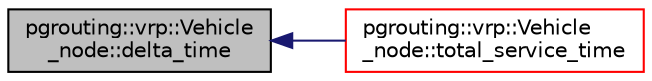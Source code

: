 digraph "pgrouting::vrp::Vehicle_node::delta_time"
{
  edge [fontname="Helvetica",fontsize="10",labelfontname="Helvetica",labelfontsize="10"];
  node [fontname="Helvetica",fontsize="10",shape=record];
  rankdir="LR";
  Node129 [label="pgrouting::vrp::Vehicle\l_node::delta_time",height=0.2,width=0.4,color="black", fillcolor="grey75", style="filled", fontcolor="black"];
  Node129 -> Node130 [dir="back",color="midnightblue",fontsize="10",style="solid",fontname="Helvetica"];
  Node130 [label="pgrouting::vrp::Vehicle\l_node::total_service_time",height=0.2,width=0.4,color="red", fillcolor="white", style="filled",URL="$classpgrouting_1_1vrp_1_1Vehicle__node.html#aaa660090fd3474250c8b9de26972c539",tooltip="_time spent by the truck servicing the nodes "];
}
